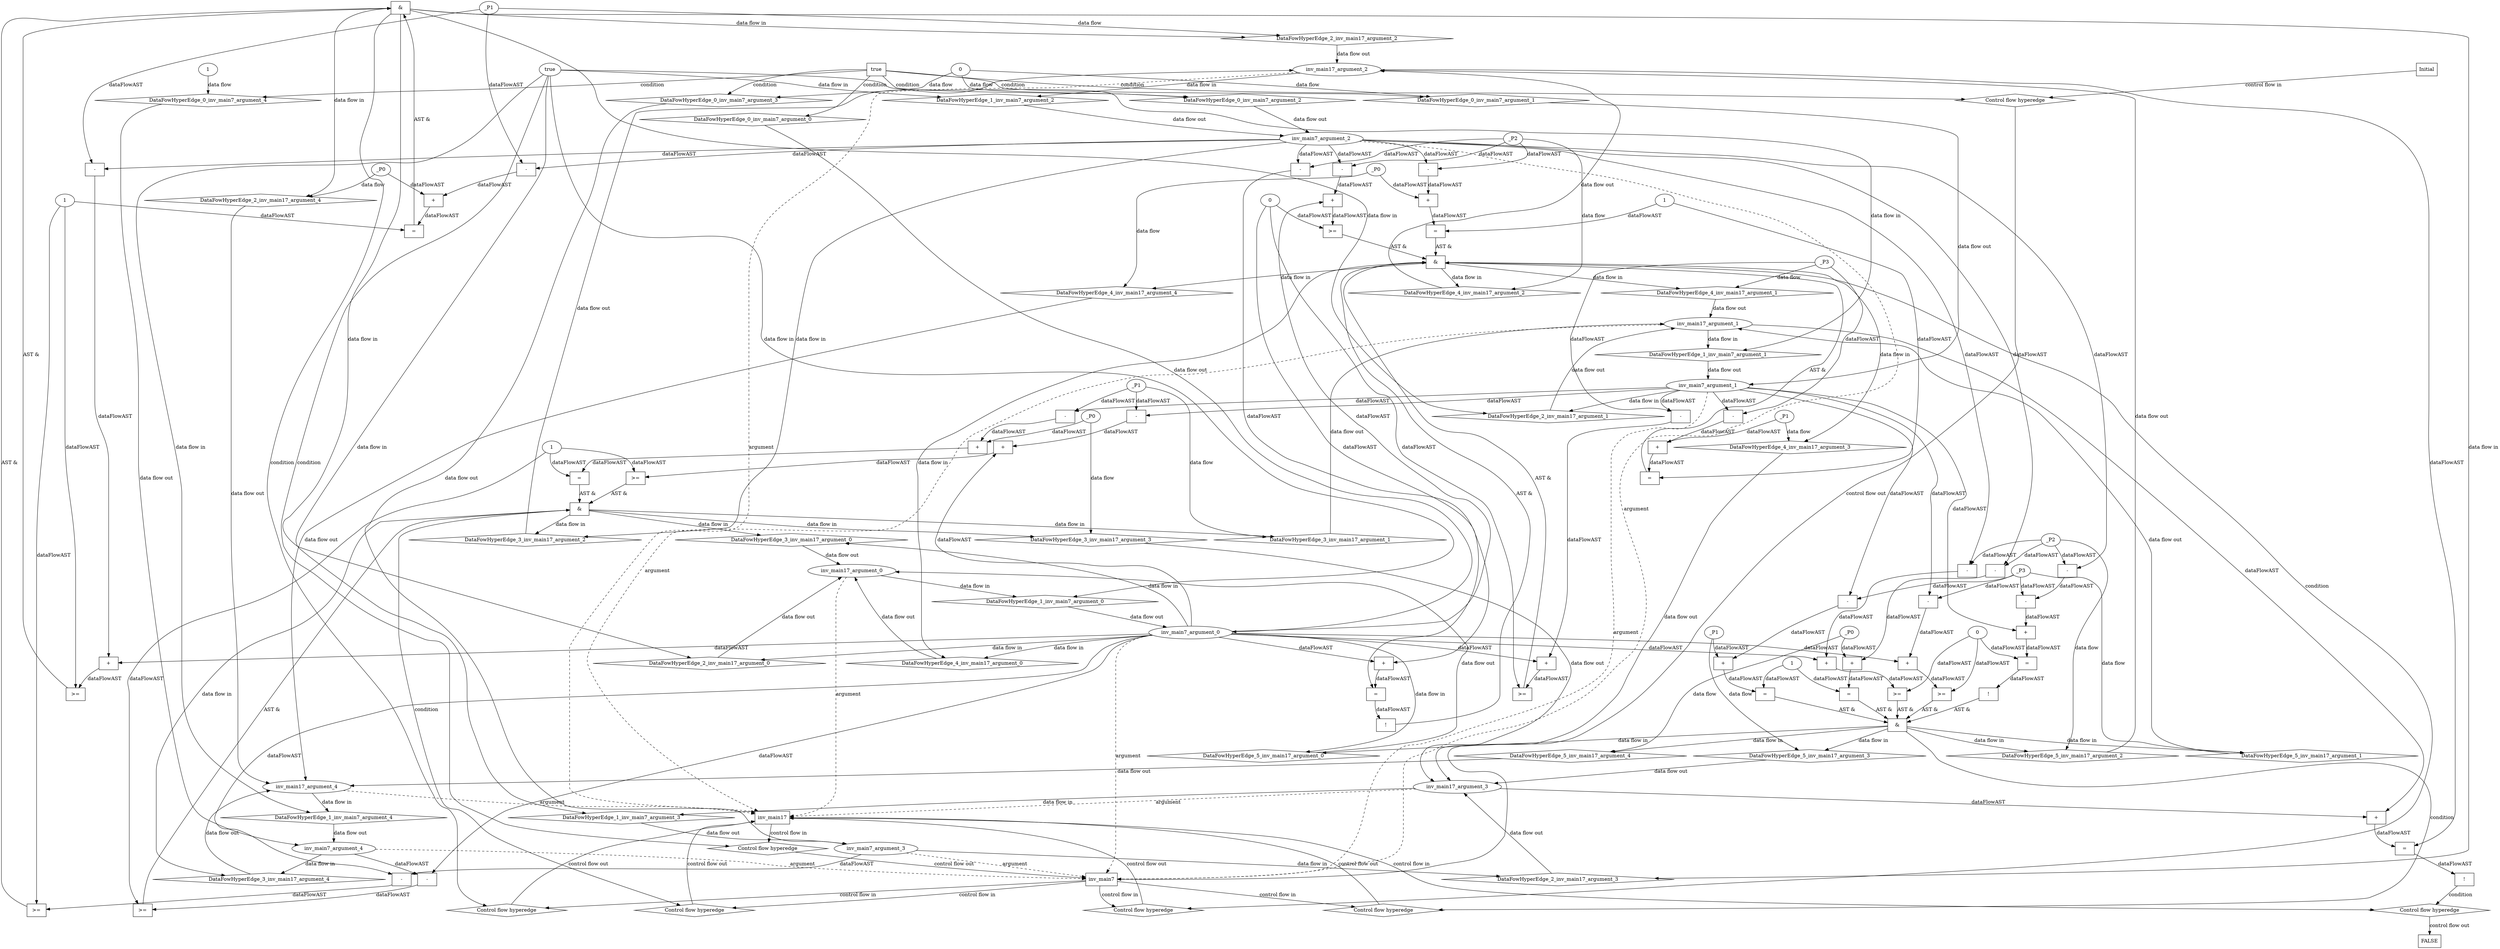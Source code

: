 digraph dag {
"inv_main17" [label="inv_main17" nodeName="inv_main17" class=cfn  shape="rect"];
"inv_main7" [label="inv_main7" nodeName="inv_main7" class=cfn  shape="rect"];
FALSE [label="FALSE" nodeName=FALSE class=cfn  shape="rect"];
Initial [label="Initial" nodeName=Initial class=cfn  shape="rect"];
ControlFowHyperEdge_0 [label="Control flow hyperedge" nodeName=ControlFowHyperEdge_0 class=controlFlowHyperEdge shape="diamond"];
"Initial" -> ControlFowHyperEdge_0 [label="control flow in"]
ControlFowHyperEdge_0 -> "inv_main7" [label="control flow out"]
ControlFowHyperEdge_1 [label="Control flow hyperedge" nodeName=ControlFowHyperEdge_1 class=controlFlowHyperEdge shape="diamond"];
"inv_main17" -> ControlFowHyperEdge_1 [label="control flow in"]
ControlFowHyperEdge_1 -> "inv_main7" [label="control flow out"]
ControlFowHyperEdge_2 [label="Control flow hyperedge" nodeName=ControlFowHyperEdge_2 class=controlFlowHyperEdge shape="diamond"];
"inv_main7" -> ControlFowHyperEdge_2 [label="control flow in"]
ControlFowHyperEdge_2 -> "inv_main17" [label="control flow out"]
ControlFowHyperEdge_3 [label="Control flow hyperedge" nodeName=ControlFowHyperEdge_3 class=controlFlowHyperEdge shape="diamond"];
"inv_main7" -> ControlFowHyperEdge_3 [label="control flow in"]
ControlFowHyperEdge_3 -> "inv_main17" [label="control flow out"]
ControlFowHyperEdge_4 [label="Control flow hyperedge" nodeName=ControlFowHyperEdge_4 class=controlFlowHyperEdge shape="diamond"];
"inv_main7" -> ControlFowHyperEdge_4 [label="control flow in"]
ControlFowHyperEdge_4 -> "inv_main17" [label="control flow out"]
ControlFowHyperEdge_5 [label="Control flow hyperedge" nodeName=ControlFowHyperEdge_5 class=controlFlowHyperEdge shape="diamond"];
"inv_main7" -> ControlFowHyperEdge_5 [label="control flow in"]
ControlFowHyperEdge_5 -> "inv_main17" [label="control flow out"]
ControlFowHyperEdge_6 [label="Control flow hyperedge" nodeName=ControlFowHyperEdge_6 class=controlFlowHyperEdge shape="diamond"];
"inv_main17" -> ControlFowHyperEdge_6 [label="control flow in"]
ControlFowHyperEdge_6 -> "FALSE" [label="control flow out"]
"inv_main7_argument_0" [label="inv_main7_argument_0" nodeName=argument0 class=argument  head="inv_main7" shape="oval"];
"inv_main7_argument_0" -> "inv_main7"[label="argument" style="dashed"]
"inv_main7_argument_1" [label="inv_main7_argument_1" nodeName=argument1 class=argument  head="inv_main7" shape="oval"];
"inv_main7_argument_1" -> "inv_main7"[label="argument" style="dashed"]
"inv_main7_argument_2" [label="inv_main7_argument_2" nodeName=argument2 class=argument  head="inv_main7" shape="oval"];
"inv_main7_argument_2" -> "inv_main7"[label="argument" style="dashed"]
"inv_main7_argument_3" [label="inv_main7_argument_3" nodeName=argument3 class=argument  head="inv_main7" shape="oval"];
"inv_main7_argument_3" -> "inv_main7"[label="argument" style="dashed"]
"inv_main7_argument_4" [label="inv_main7_argument_4" nodeName=argument4 class=argument  head="inv_main7" shape="oval"];
"inv_main7_argument_4" -> "inv_main7"[label="argument" style="dashed"]
"inv_main17_argument_0" [label="inv_main17_argument_0" nodeName=argument0 class=argument  head="inv_main17" shape="oval"];
"inv_main17_argument_0" -> "inv_main17"[label="argument" style="dashed"]
"inv_main17_argument_1" [label="inv_main17_argument_1" nodeName=argument1 class=argument  head="inv_main17" shape="oval"];
"inv_main17_argument_1" -> "inv_main17"[label="argument" style="dashed"]
"inv_main17_argument_2" [label="inv_main17_argument_2" nodeName=argument2 class=argument  head="inv_main17" shape="oval"];
"inv_main17_argument_2" -> "inv_main17"[label="argument" style="dashed"]
"inv_main17_argument_3" [label="inv_main17_argument_3" nodeName=argument3 class=argument  head="inv_main17" shape="oval"];
"inv_main17_argument_3" -> "inv_main17"[label="argument" style="dashed"]
"inv_main17_argument_4" [label="inv_main17_argument_4" nodeName=argument4 class=argument  head="inv_main17" shape="oval"];
"inv_main17_argument_4" -> "inv_main17"[label="argument" style="dashed"]

"true_0" [label="true" nodeName="true_0" class=true shape="rect"];
"true_0" -> "ControlFowHyperEdge_0" [label="condition"];
"xxxinv_main7___Initial_0xxxdataFlow_0_node_0" [label="0" nodeName="xxxinv_main7___Initial_0xxxdataFlow_0_node_0" class=Literal ];

"xxxinv_main7___Initial_0xxxdataFlow_0_node_0" -> "DataFowHyperEdge_0_inv_main7_argument_1" [label="data flow"];

"xxxinv_main7___Initial_0xxxdataFlow_0_node_0" -> "DataFowHyperEdge_0_inv_main7_argument_2" [label="data flow"];

"xxxinv_main7___Initial_0xxxdataFlow_0_node_0" -> "DataFowHyperEdge_0_inv_main7_argument_3" [label="data flow"];
"xxxinv_main7___Initial_0xxxdataFlow3_node_0" [label="1" nodeName="xxxinv_main7___Initial_0xxxdataFlow3_node_0" class=Literal ];

"xxxinv_main7___Initial_0xxxdataFlow3_node_0" -> "DataFowHyperEdge_0_inv_main7_argument_4" [label="data flow"];
"xxxinv_main7___inv_main17_1xxxguard_0_node_0" [label="true" nodeName="xxxinv_main7___inv_main17_1xxxguard_0_node_0" class=BoolValue ];

"xxxinv_main7___inv_main17_1xxxguard_0_node_0" -> "ControlFowHyperEdge_1" [label="condition"];
"xxxinv_main17___inv_main7_2xxx_and" [label="&" nodeName="xxxinv_main17___inv_main7_2xxx_and" class=Operator shape="rect"];
"xxxinv_main17___inv_main7_2xxxguard_0_node_0" [label=">=" nodeName="xxxinv_main17___inv_main7_2xxxguard_0_node_0" class=Operator  shape="rect"];
"xxxinv_main17___inv_main7_2xxxguard_0_node_1" [label="-" nodeName="xxxinv_main17___inv_main7_2xxxguard_0_node_1" class= Operator shape="rect"];
"xxxinv_main17___inv_main7_2xxxguard_0_node_4" [label="1" nodeName="xxxinv_main17___inv_main7_2xxxguard_0_node_4" class=Literal ];
"xxxinv_main17___inv_main7_2xxxguard_0_node_1" -> "xxxinv_main17___inv_main7_2xxxguard_0_node_0"[label="dataFlowAST"]
"xxxinv_main17___inv_main7_2xxxguard_0_node_4" -> "xxxinv_main17___inv_main7_2xxxguard_0_node_0"[label="dataFlowAST"]
"inv_main7_argument_3" -> "xxxinv_main17___inv_main7_2xxxguard_0_node_1"[label="dataFlowAST"]
"inv_main7_argument_0" -> "xxxinv_main17___inv_main7_2xxxguard_0_node_1"[label="dataFlowAST"]

"xxxinv_main17___inv_main7_2xxxguard_0_node_0" -> "xxxinv_main17___inv_main7_2xxx_and" [label="AST &"];
"xxxinv_main17___inv_main7_2xxxguard1_node_0" [label=">=" nodeName="xxxinv_main17___inv_main7_2xxxguard1_node_0" class=Operator  shape="rect"];
"xxxinv_main17___inv_main7_2xxxguard1_node_1" [label="+" nodeName="xxxinv_main17___inv_main7_2xxxguard1_node_1" class= Operator shape="rect"];
"xxxinv_main17___inv_main7_2xxxguard1_node_3" [label="-" nodeName="xxxinv_main17___inv_main7_2xxxguard1_node_3" class= Operator shape="rect"];
"xxxinv_main17___inv_main7_2xxxguard1_node_1" -> "xxxinv_main17___inv_main7_2xxxguard1_node_0"[label="dataFlowAST"]
"xxxinv_main17___inv_main7_2xxxguard_0_node_4" -> "xxxinv_main17___inv_main7_2xxxguard1_node_0"[label="dataFlowAST"]
"inv_main7_argument_0" -> "xxxinv_main17___inv_main7_2xxxguard1_node_1"[label="dataFlowAST"]
"xxxinv_main17___inv_main7_2xxxguard1_node_3" -> "xxxinv_main17___inv_main7_2xxxguard1_node_1"[label="dataFlowAST"]
"inv_main7_argument_2" -> "xxxinv_main17___inv_main7_2xxxguard1_node_3"[label="dataFlowAST"]
"xxxinv_main17___inv_main7_2xxxdataFlow_0_node_0" -> "xxxinv_main17___inv_main7_2xxxguard1_node_3"[label="dataFlowAST"]

"xxxinv_main17___inv_main7_2xxxguard1_node_0" -> "xxxinv_main17___inv_main7_2xxx_and" [label="AST &"];
"xxxinv_main17___inv_main7_2xxxguard2_node_0" [label="=" nodeName="xxxinv_main17___inv_main7_2xxxguard2_node_0" class=Operator  shape="rect"];
"xxxinv_main17___inv_main7_2xxxguard2_node_1" [label="+" nodeName="xxxinv_main17___inv_main7_2xxxguard2_node_1" class= Operator shape="rect"];
"xxxinv_main17___inv_main7_2xxxguard2_node_3" [label="-" nodeName="xxxinv_main17___inv_main7_2xxxguard2_node_3" class= Operator shape="rect"];
"xxxinv_main17___inv_main7_2xxxguard2_node_1" -> "xxxinv_main17___inv_main7_2xxxguard2_node_0"[label="dataFlowAST"]
"xxxinv_main17___inv_main7_2xxxguard_0_node_4" -> "xxxinv_main17___inv_main7_2xxxguard2_node_0"[label="dataFlowAST"]
"xxxinv_main17___inv_main7_2xxxdataFlow1_node_0" -> "xxxinv_main17___inv_main7_2xxxguard2_node_1"[label="dataFlowAST"]
"xxxinv_main17___inv_main7_2xxxguard2_node_3" -> "xxxinv_main17___inv_main7_2xxxguard2_node_1"[label="dataFlowAST"]
"inv_main7_argument_2" -> "xxxinv_main17___inv_main7_2xxxguard2_node_3"[label="dataFlowAST"]
"xxxinv_main17___inv_main7_2xxxdataFlow_0_node_0" -> "xxxinv_main17___inv_main7_2xxxguard2_node_3"[label="dataFlowAST"]

"xxxinv_main17___inv_main7_2xxxguard2_node_0" -> "xxxinv_main17___inv_main7_2xxx_and" [label="AST &"];
"xxxinv_main17___inv_main7_2xxx_and" -> "ControlFowHyperEdge_2" [label="condition"];
"xxxinv_main17___inv_main7_2xxxdataFlow_0_node_0" [label="_P1" nodeName="xxxinv_main17___inv_main7_2xxxdataFlow_0_node_0" class=Constant ];

"xxxinv_main17___inv_main7_2xxxdataFlow_0_node_0" -> "DataFowHyperEdge_2_inv_main17_argument_2" [label="data flow"];
"xxxinv_main17___inv_main7_2xxxdataFlow1_node_0" [label="_P0" nodeName="xxxinv_main17___inv_main7_2xxxdataFlow1_node_0" class=Constant ];

"xxxinv_main17___inv_main7_2xxxdataFlow1_node_0" -> "DataFowHyperEdge_2_inv_main17_argument_4" [label="data flow"];
"xxxinv_main17___inv_main7_3xxx_and" [label="&" nodeName="xxxinv_main17___inv_main7_3xxx_and" class=Operator shape="rect"];
"xxxinv_main17___inv_main7_3xxxguard_0_node_0" [label=">=" nodeName="xxxinv_main17___inv_main7_3xxxguard_0_node_0" class=Operator  shape="rect"];
"xxxinv_main17___inv_main7_3xxxguard_0_node_1" [label="-" nodeName="xxxinv_main17___inv_main7_3xxxguard_0_node_1" class= Operator shape="rect"];
"xxxinv_main17___inv_main7_3xxxguard_0_node_4" [label="1" nodeName="xxxinv_main17___inv_main7_3xxxguard_0_node_4" class=Literal ];
"xxxinv_main17___inv_main7_3xxxguard_0_node_1" -> "xxxinv_main17___inv_main7_3xxxguard_0_node_0"[label="dataFlowAST"]
"xxxinv_main17___inv_main7_3xxxguard_0_node_4" -> "xxxinv_main17___inv_main7_3xxxguard_0_node_0"[label="dataFlowAST"]
"inv_main7_argument_4" -> "xxxinv_main17___inv_main7_3xxxguard_0_node_1"[label="dataFlowAST"]
"inv_main7_argument_0" -> "xxxinv_main17___inv_main7_3xxxguard_0_node_1"[label="dataFlowAST"]

"xxxinv_main17___inv_main7_3xxxguard_0_node_0" -> "xxxinv_main17___inv_main7_3xxx_and" [label="AST &"];
"xxxinv_main17___inv_main7_3xxxguard1_node_0" [label=">=" nodeName="xxxinv_main17___inv_main7_3xxxguard1_node_0" class=Operator  shape="rect"];
"xxxinv_main17___inv_main7_3xxxguard1_node_1" [label="+" nodeName="xxxinv_main17___inv_main7_3xxxguard1_node_1" class= Operator shape="rect"];
"xxxinv_main17___inv_main7_3xxxguard1_node_3" [label="-" nodeName="xxxinv_main17___inv_main7_3xxxguard1_node_3" class= Operator shape="rect"];
"xxxinv_main17___inv_main7_3xxxguard1_node_1" -> "xxxinv_main17___inv_main7_3xxxguard1_node_0"[label="dataFlowAST"]
"xxxinv_main17___inv_main7_3xxxguard_0_node_4" -> "xxxinv_main17___inv_main7_3xxxguard1_node_0"[label="dataFlowAST"]
"inv_main7_argument_0" -> "xxxinv_main17___inv_main7_3xxxguard1_node_1"[label="dataFlowAST"]
"xxxinv_main17___inv_main7_3xxxguard1_node_3" -> "xxxinv_main17___inv_main7_3xxxguard1_node_1"[label="dataFlowAST"]
"inv_main7_argument_1" -> "xxxinv_main17___inv_main7_3xxxguard1_node_3"[label="dataFlowAST"]
"xxxinv_main17___inv_main7_3xxxdataFlow_0_node_0" -> "xxxinv_main17___inv_main7_3xxxguard1_node_3"[label="dataFlowAST"]

"xxxinv_main17___inv_main7_3xxxguard1_node_0" -> "xxxinv_main17___inv_main7_3xxx_and" [label="AST &"];
"xxxinv_main17___inv_main7_3xxxguard2_node_0" [label="=" nodeName="xxxinv_main17___inv_main7_3xxxguard2_node_0" class=Operator  shape="rect"];
"xxxinv_main17___inv_main7_3xxxguard2_node_1" [label="+" nodeName="xxxinv_main17___inv_main7_3xxxguard2_node_1" class= Operator shape="rect"];
"xxxinv_main17___inv_main7_3xxxguard2_node_3" [label="-" nodeName="xxxinv_main17___inv_main7_3xxxguard2_node_3" class= Operator shape="rect"];
"xxxinv_main17___inv_main7_3xxxguard2_node_1" -> "xxxinv_main17___inv_main7_3xxxguard2_node_0"[label="dataFlowAST"]
"xxxinv_main17___inv_main7_3xxxguard_0_node_4" -> "xxxinv_main17___inv_main7_3xxxguard2_node_0"[label="dataFlowAST"]
"xxxinv_main17___inv_main7_3xxxdataFlow1_node_0" -> "xxxinv_main17___inv_main7_3xxxguard2_node_1"[label="dataFlowAST"]
"xxxinv_main17___inv_main7_3xxxguard2_node_3" -> "xxxinv_main17___inv_main7_3xxxguard2_node_1"[label="dataFlowAST"]
"inv_main7_argument_1" -> "xxxinv_main17___inv_main7_3xxxguard2_node_3"[label="dataFlowAST"]
"xxxinv_main17___inv_main7_3xxxdataFlow_0_node_0" -> "xxxinv_main17___inv_main7_3xxxguard2_node_3"[label="dataFlowAST"]

"xxxinv_main17___inv_main7_3xxxguard2_node_0" -> "xxxinv_main17___inv_main7_3xxx_and" [label="AST &"];
"xxxinv_main17___inv_main7_3xxx_and" -> "ControlFowHyperEdge_3" [label="condition"];
"xxxinv_main17___inv_main7_3xxxdataFlow_0_node_0" [label="_P1" nodeName="xxxinv_main17___inv_main7_3xxxdataFlow_0_node_0" class=Constant ];

"xxxinv_main17___inv_main7_3xxxdataFlow_0_node_0" -> "DataFowHyperEdge_3_inv_main17_argument_1" [label="data flow"];
"xxxinv_main17___inv_main7_3xxxdataFlow1_node_0" [label="_P0" nodeName="xxxinv_main17___inv_main7_3xxxdataFlow1_node_0" class=Constant ];

"xxxinv_main17___inv_main7_3xxxdataFlow1_node_0" -> "DataFowHyperEdge_3_inv_main17_argument_3" [label="data flow"];
"xxxinv_main17___inv_main7_4xxx_and" [label="&" nodeName="xxxinv_main17___inv_main7_4xxx_and" class=Operator shape="rect"];
"xxxinv_main17___inv_main7_4xxxguard1_node_0" [label="=" nodeName="xxxinv_main17___inv_main7_4xxxguard1_node_0" class=Operator  shape="rect"];
"xxxinv_main17___inv_main7_4xxxguard1_node_1" [label="+" nodeName="xxxinv_main17___inv_main7_4xxxguard1_node_1" class= Operator shape="rect"];
"xxxinv_main17___inv_main7_4xxxguard1_node_3" [label="-" nodeName="xxxinv_main17___inv_main7_4xxxguard1_node_3" class= Operator shape="rect"];
"xxxinv_main17___inv_main7_4xxxguard1_node_1" -> "xxxinv_main17___inv_main7_4xxxguard1_node_0"[label="dataFlowAST"]
"xxxinv_main17___inv_main7_4xxxguard_0_node_6" -> "xxxinv_main17___inv_main7_4xxxguard1_node_0"[label="dataFlowAST"]
"xxxinv_main17___inv_main7_4xxxdataFlow2_node_0" -> "xxxinv_main17___inv_main7_4xxxguard1_node_1"[label="dataFlowAST"]
"xxxinv_main17___inv_main7_4xxxguard1_node_3" -> "xxxinv_main17___inv_main7_4xxxguard1_node_1"[label="dataFlowAST"]
"inv_main7_argument_1" -> "xxxinv_main17___inv_main7_4xxxguard1_node_3"[label="dataFlowAST"]
"xxxinv_main17___inv_main7_4xxxdataFlow_0_node_0" -> "xxxinv_main17___inv_main7_4xxxguard1_node_3"[label="dataFlowAST"]

"xxxinv_main17___inv_main7_4xxxguard1_node_0" -> "xxxinv_main17___inv_main7_4xxx_and" [label="AST &"];
"xxxinv_main17___inv_main7_4xxxguard3_node_0" [label=">=" nodeName="xxxinv_main17___inv_main7_4xxxguard3_node_0" class=Operator  shape="rect"];
"xxxinv_main17___inv_main7_4xxxguard3_node_1" [label="+" nodeName="xxxinv_main17___inv_main7_4xxxguard3_node_1" class= Operator shape="rect"];
"xxxinv_main17___inv_main7_4xxxguard3_node_3" [label="-" nodeName="xxxinv_main17___inv_main7_4xxxguard3_node_3" class= Operator shape="rect"];
"xxxinv_main17___inv_main7_4xxxguard3_node_1" -> "xxxinv_main17___inv_main7_4xxxguard3_node_0"[label="dataFlowAST"]
"xxxinv_main17___inv_main7_4xxxguard2_node_7" -> "xxxinv_main17___inv_main7_4xxxguard3_node_0"[label="dataFlowAST"]
"inv_main7_argument_0" -> "xxxinv_main17___inv_main7_4xxxguard3_node_1"[label="dataFlowAST"]
"xxxinv_main17___inv_main7_4xxxguard3_node_3" -> "xxxinv_main17___inv_main7_4xxxguard3_node_1"[label="dataFlowAST"]
"inv_main7_argument_1" -> "xxxinv_main17___inv_main7_4xxxguard3_node_3"[label="dataFlowAST"]
"xxxinv_main17___inv_main7_4xxxdataFlow_0_node_0" -> "xxxinv_main17___inv_main7_4xxxguard3_node_3"[label="dataFlowAST"]

"xxxinv_main17___inv_main7_4xxxguard3_node_0" -> "xxxinv_main17___inv_main7_4xxx_and" [label="AST &"];
"xxxinv_main17___inv_main7_4xxxguard4_node_0" [label=">=" nodeName="xxxinv_main17___inv_main7_4xxxguard4_node_0" class=Operator  shape="rect"];
"xxxinv_main17___inv_main7_4xxxguard4_node_1" [label="+" nodeName="xxxinv_main17___inv_main7_4xxxguard4_node_1" class= Operator shape="rect"];
"xxxinv_main17___inv_main7_4xxxguard4_node_3" [label="-" nodeName="xxxinv_main17___inv_main7_4xxxguard4_node_3" class= Operator shape="rect"];
"xxxinv_main17___inv_main7_4xxxguard4_node_1" -> "xxxinv_main17___inv_main7_4xxxguard4_node_0"[label="dataFlowAST"]
"xxxinv_main17___inv_main7_4xxxguard2_node_7" -> "xxxinv_main17___inv_main7_4xxxguard4_node_0"[label="dataFlowAST"]
"inv_main7_argument_0" -> "xxxinv_main17___inv_main7_4xxxguard4_node_1"[label="dataFlowAST"]
"xxxinv_main17___inv_main7_4xxxguard4_node_3" -> "xxxinv_main17___inv_main7_4xxxguard4_node_1"[label="dataFlowAST"]
"inv_main7_argument_2" -> "xxxinv_main17___inv_main7_4xxxguard4_node_3"[label="dataFlowAST"]
"xxxinv_main17___inv_main7_4xxxdataFlow1_node_0" -> "xxxinv_main17___inv_main7_4xxxguard4_node_3"[label="dataFlowAST"]

"xxxinv_main17___inv_main7_4xxxguard4_node_0" -> "xxxinv_main17___inv_main7_4xxx_and" [label="AST &"];
"xxxinv_main17___inv_main7_4xxxguard_0_node_0" [label="=" nodeName="xxxinv_main17___inv_main7_4xxxguard_0_node_0" class=Operator  shape="rect"];
"xxxinv_main17___inv_main7_4xxxguard_0_node_1" [label="+" nodeName="xxxinv_main17___inv_main7_4xxxguard_0_node_1" class= Operator shape="rect"];
"xxxinv_main17___inv_main7_4xxxguard_0_node_3" [label="-" nodeName="xxxinv_main17___inv_main7_4xxxguard_0_node_3" class= Operator shape="rect"];
"xxxinv_main17___inv_main7_4xxxguard_0_node_6" [label="1" nodeName="xxxinv_main17___inv_main7_4xxxguard_0_node_6" class=Literal ];
"xxxinv_main17___inv_main7_4xxxguard_0_node_1" -> "xxxinv_main17___inv_main7_4xxxguard_0_node_0"[label="dataFlowAST"]
"xxxinv_main17___inv_main7_4xxxguard_0_node_6" -> "xxxinv_main17___inv_main7_4xxxguard_0_node_0"[label="dataFlowAST"]
"xxxinv_main17___inv_main7_4xxxdataFlow3_node_0" -> "xxxinv_main17___inv_main7_4xxxguard_0_node_1"[label="dataFlowAST"]
"xxxinv_main17___inv_main7_4xxxguard_0_node_3" -> "xxxinv_main17___inv_main7_4xxxguard_0_node_1"[label="dataFlowAST"]
"inv_main7_argument_2" -> "xxxinv_main17___inv_main7_4xxxguard_0_node_3"[label="dataFlowAST"]
"xxxinv_main17___inv_main7_4xxxdataFlow1_node_0" -> "xxxinv_main17___inv_main7_4xxxguard_0_node_3"[label="dataFlowAST"]

"xxxinv_main17___inv_main7_4xxxguard_0_node_0" -> "xxxinv_main17___inv_main7_4xxx_and" [label="AST &"];
"xxxinv_main17___inv_main7_4xxxguard2_node_0" [label="!" nodeName="xxxinv_main17___inv_main7_4xxxguard2_node_0" class=Operator shape="rect"];
"xxxinv_main17___inv_main7_4xxxguard2_node_1" [label="=" nodeName="xxxinv_main17___inv_main7_4xxxguard2_node_1" class=Operator  shape="rect"];
"xxxinv_main17___inv_main7_4xxxguard2_node_2" [label="+" nodeName="xxxinv_main17___inv_main7_4xxxguard2_node_2" class= Operator shape="rect"];
"xxxinv_main17___inv_main7_4xxxguard2_node_4" [label="-" nodeName="xxxinv_main17___inv_main7_4xxxguard2_node_4" class= Operator shape="rect"];
"xxxinv_main17___inv_main7_4xxxguard2_node_7" [label="0" nodeName="xxxinv_main17___inv_main7_4xxxguard2_node_7" class=Literal ];
"xxxinv_main17___inv_main7_4xxxguard2_node_1" -> "xxxinv_main17___inv_main7_4xxxguard2_node_0"[label="dataFlowAST"]
"xxxinv_main17___inv_main7_4xxxguard2_node_2" -> "xxxinv_main17___inv_main7_4xxxguard2_node_1"[label="dataFlowAST"]
"xxxinv_main17___inv_main7_4xxxguard2_node_7" -> "xxxinv_main17___inv_main7_4xxxguard2_node_1"[label="dataFlowAST"]
"inv_main7_argument_0" -> "xxxinv_main17___inv_main7_4xxxguard2_node_2"[label="dataFlowAST"]
"xxxinv_main17___inv_main7_4xxxguard2_node_4" -> "xxxinv_main17___inv_main7_4xxxguard2_node_2"[label="dataFlowAST"]
"inv_main7_argument_2" -> "xxxinv_main17___inv_main7_4xxxguard2_node_4"[label="dataFlowAST"]
"xxxinv_main17___inv_main7_4xxxdataFlow1_node_0" -> "xxxinv_main17___inv_main7_4xxxguard2_node_4"[label="dataFlowAST"]

"xxxinv_main17___inv_main7_4xxxguard2_node_0" -> "xxxinv_main17___inv_main7_4xxx_and" [label="AST &"];
"xxxinv_main17___inv_main7_4xxx_and" -> "ControlFowHyperEdge_4" [label="condition"];
"xxxinv_main17___inv_main7_4xxxdataFlow_0_node_0" [label="_P3" nodeName="xxxinv_main17___inv_main7_4xxxdataFlow_0_node_0" class=Constant ];

"xxxinv_main17___inv_main7_4xxxdataFlow_0_node_0" -> "DataFowHyperEdge_4_inv_main17_argument_1" [label="data flow"];
"xxxinv_main17___inv_main7_4xxxdataFlow1_node_0" [label="_P2" nodeName="xxxinv_main17___inv_main7_4xxxdataFlow1_node_0" class=Constant ];

"xxxinv_main17___inv_main7_4xxxdataFlow1_node_0" -> "DataFowHyperEdge_4_inv_main17_argument_2" [label="data flow"];
"xxxinv_main17___inv_main7_4xxxdataFlow2_node_0" [label="_P1" nodeName="xxxinv_main17___inv_main7_4xxxdataFlow2_node_0" class=Constant ];

"xxxinv_main17___inv_main7_4xxxdataFlow2_node_0" -> "DataFowHyperEdge_4_inv_main17_argument_3" [label="data flow"];
"xxxinv_main17___inv_main7_4xxxdataFlow3_node_0" [label="_P0" nodeName="xxxinv_main17___inv_main7_4xxxdataFlow3_node_0" class=Constant ];

"xxxinv_main17___inv_main7_4xxxdataFlow3_node_0" -> "DataFowHyperEdge_4_inv_main17_argument_4" [label="data flow"];
"xxxinv_main17___inv_main7_5xxx_and" [label="&" nodeName="xxxinv_main17___inv_main7_5xxx_and" class=Operator shape="rect"];
"xxxinv_main17___inv_main7_5xxxguard1_node_0" [label="=" nodeName="xxxinv_main17___inv_main7_5xxxguard1_node_0" class=Operator  shape="rect"];
"xxxinv_main17___inv_main7_5xxxguard1_node_1" [label="+" nodeName="xxxinv_main17___inv_main7_5xxxguard1_node_1" class= Operator shape="rect"];
"xxxinv_main17___inv_main7_5xxxguard1_node_3" [label="-" nodeName="xxxinv_main17___inv_main7_5xxxguard1_node_3" class= Operator shape="rect"];
"xxxinv_main17___inv_main7_5xxxguard1_node_1" -> "xxxinv_main17___inv_main7_5xxxguard1_node_0"[label="dataFlowAST"]
"xxxinv_main17___inv_main7_5xxxguard_0_node_6" -> "xxxinv_main17___inv_main7_5xxxguard1_node_0"[label="dataFlowAST"]
"xxxinv_main17___inv_main7_5xxxdataFlow2_node_0" -> "xxxinv_main17___inv_main7_5xxxguard1_node_1"[label="dataFlowAST"]
"xxxinv_main17___inv_main7_5xxxguard1_node_3" -> "xxxinv_main17___inv_main7_5xxxguard1_node_1"[label="dataFlowAST"]
"inv_main7_argument_1" -> "xxxinv_main17___inv_main7_5xxxguard1_node_3"[label="dataFlowAST"]
"xxxinv_main17___inv_main7_5xxxdataFlow_0_node_0" -> "xxxinv_main17___inv_main7_5xxxguard1_node_3"[label="dataFlowAST"]

"xxxinv_main17___inv_main7_5xxxguard1_node_0" -> "xxxinv_main17___inv_main7_5xxx_and" [label="AST &"];
"xxxinv_main17___inv_main7_5xxxguard2_node_0" [label="!" nodeName="xxxinv_main17___inv_main7_5xxxguard2_node_0" class=Operator shape="rect"];
"xxxinv_main17___inv_main7_5xxxguard2_node_1" [label="=" nodeName="xxxinv_main17___inv_main7_5xxxguard2_node_1" class=Operator  shape="rect"];
"xxxinv_main17___inv_main7_5xxxguard2_node_2" [label="+" nodeName="xxxinv_main17___inv_main7_5xxxguard2_node_2" class= Operator shape="rect"];
"xxxinv_main17___inv_main7_5xxxguard2_node_4" [label="-" nodeName="xxxinv_main17___inv_main7_5xxxguard2_node_4" class= Operator shape="rect"];
"xxxinv_main17___inv_main7_5xxxguard2_node_5" [label="-" nodeName="xxxinv_main17___inv_main7_5xxxguard2_node_5" class= Operator shape="rect"];
"xxxinv_main17___inv_main7_5xxxguard2_node_9" [label="0" nodeName="xxxinv_main17___inv_main7_5xxxguard2_node_9" class=Literal ];
"xxxinv_main17___inv_main7_5xxxguard2_node_1" -> "xxxinv_main17___inv_main7_5xxxguard2_node_0"[label="dataFlowAST"]
"xxxinv_main17___inv_main7_5xxxguard2_node_2" -> "xxxinv_main17___inv_main7_5xxxguard2_node_1"[label="dataFlowAST"]
"xxxinv_main17___inv_main7_5xxxguard2_node_9" -> "xxxinv_main17___inv_main7_5xxxguard2_node_1"[label="dataFlowAST"]
"inv_main7_argument_1" -> "xxxinv_main17___inv_main7_5xxxguard2_node_2"[label="dataFlowAST"]
"xxxinv_main17___inv_main7_5xxxguard2_node_4" -> "xxxinv_main17___inv_main7_5xxxguard2_node_2"[label="dataFlowAST"]
"xxxinv_main17___inv_main7_5xxxguard2_node_5" -> "xxxinv_main17___inv_main7_5xxxguard2_node_4"[label="dataFlowAST"]
"xxxinv_main17___inv_main7_5xxxdataFlow_0_node_0" -> "xxxinv_main17___inv_main7_5xxxguard2_node_4"[label="dataFlowAST"]
"xxxinv_main17___inv_main7_5xxxdataFlow1_node_0" -> "xxxinv_main17___inv_main7_5xxxguard2_node_5"[label="dataFlowAST"]
"inv_main7_argument_2" -> "xxxinv_main17___inv_main7_5xxxguard2_node_5"[label="dataFlowAST"]

"xxxinv_main17___inv_main7_5xxxguard2_node_0" -> "xxxinv_main17___inv_main7_5xxx_and" [label="AST &"];
"xxxinv_main17___inv_main7_5xxxguard_0_node_0" [label="=" nodeName="xxxinv_main17___inv_main7_5xxxguard_0_node_0" class=Operator  shape="rect"];
"xxxinv_main17___inv_main7_5xxxguard_0_node_1" [label="+" nodeName="xxxinv_main17___inv_main7_5xxxguard_0_node_1" class= Operator shape="rect"];
"xxxinv_main17___inv_main7_5xxxguard_0_node_3" [label="-" nodeName="xxxinv_main17___inv_main7_5xxxguard_0_node_3" class= Operator shape="rect"];
"xxxinv_main17___inv_main7_5xxxguard_0_node_6" [label="1" nodeName="xxxinv_main17___inv_main7_5xxxguard_0_node_6" class=Literal ];
"xxxinv_main17___inv_main7_5xxxguard_0_node_1" -> "xxxinv_main17___inv_main7_5xxxguard_0_node_0"[label="dataFlowAST"]
"xxxinv_main17___inv_main7_5xxxguard_0_node_6" -> "xxxinv_main17___inv_main7_5xxxguard_0_node_0"[label="dataFlowAST"]
"xxxinv_main17___inv_main7_5xxxdataFlow3_node_0" -> "xxxinv_main17___inv_main7_5xxxguard_0_node_1"[label="dataFlowAST"]
"xxxinv_main17___inv_main7_5xxxguard_0_node_3" -> "xxxinv_main17___inv_main7_5xxxguard_0_node_1"[label="dataFlowAST"]
"inv_main7_argument_2" -> "xxxinv_main17___inv_main7_5xxxguard_0_node_3"[label="dataFlowAST"]
"xxxinv_main17___inv_main7_5xxxdataFlow1_node_0" -> "xxxinv_main17___inv_main7_5xxxguard_0_node_3"[label="dataFlowAST"]

"xxxinv_main17___inv_main7_5xxxguard_0_node_0" -> "xxxinv_main17___inv_main7_5xxx_and" [label="AST &"];
"xxxinv_main17___inv_main7_5xxxguard4_node_0" [label=">=" nodeName="xxxinv_main17___inv_main7_5xxxguard4_node_0" class=Operator  shape="rect"];
"xxxinv_main17___inv_main7_5xxxguard4_node_1" [label="+" nodeName="xxxinv_main17___inv_main7_5xxxguard4_node_1" class= Operator shape="rect"];
"xxxinv_main17___inv_main7_5xxxguard4_node_3" [label="-" nodeName="xxxinv_main17___inv_main7_5xxxguard4_node_3" class= Operator shape="rect"];
"xxxinv_main17___inv_main7_5xxxguard4_node_1" -> "xxxinv_main17___inv_main7_5xxxguard4_node_0"[label="dataFlowAST"]
"xxxinv_main17___inv_main7_5xxxguard2_node_9" -> "xxxinv_main17___inv_main7_5xxxguard4_node_0"[label="dataFlowAST"]
"inv_main7_argument_0" -> "xxxinv_main17___inv_main7_5xxxguard4_node_1"[label="dataFlowAST"]
"xxxinv_main17___inv_main7_5xxxguard4_node_3" -> "xxxinv_main17___inv_main7_5xxxguard4_node_1"[label="dataFlowAST"]
"inv_main7_argument_2" -> "xxxinv_main17___inv_main7_5xxxguard4_node_3"[label="dataFlowAST"]
"xxxinv_main17___inv_main7_5xxxdataFlow1_node_0" -> "xxxinv_main17___inv_main7_5xxxguard4_node_3"[label="dataFlowAST"]

"xxxinv_main17___inv_main7_5xxxguard4_node_0" -> "xxxinv_main17___inv_main7_5xxx_and" [label="AST &"];
"xxxinv_main17___inv_main7_5xxxguard3_node_0" [label=">=" nodeName="xxxinv_main17___inv_main7_5xxxguard3_node_0" class=Operator  shape="rect"];
"xxxinv_main17___inv_main7_5xxxguard3_node_1" [label="+" nodeName="xxxinv_main17___inv_main7_5xxxguard3_node_1" class= Operator shape="rect"];
"xxxinv_main17___inv_main7_5xxxguard3_node_3" [label="-" nodeName="xxxinv_main17___inv_main7_5xxxguard3_node_3" class= Operator shape="rect"];
"xxxinv_main17___inv_main7_5xxxguard3_node_1" -> "xxxinv_main17___inv_main7_5xxxguard3_node_0"[label="dataFlowAST"]
"xxxinv_main17___inv_main7_5xxxguard2_node_9" -> "xxxinv_main17___inv_main7_5xxxguard3_node_0"[label="dataFlowAST"]
"inv_main7_argument_0" -> "xxxinv_main17___inv_main7_5xxxguard3_node_1"[label="dataFlowAST"]
"xxxinv_main17___inv_main7_5xxxguard3_node_3" -> "xxxinv_main17___inv_main7_5xxxguard3_node_1"[label="dataFlowAST"]
"inv_main7_argument_1" -> "xxxinv_main17___inv_main7_5xxxguard3_node_3"[label="dataFlowAST"]
"xxxinv_main17___inv_main7_5xxxdataFlow_0_node_0" -> "xxxinv_main17___inv_main7_5xxxguard3_node_3"[label="dataFlowAST"]

"xxxinv_main17___inv_main7_5xxxguard3_node_0" -> "xxxinv_main17___inv_main7_5xxx_and" [label="AST &"];
"xxxinv_main17___inv_main7_5xxx_and" -> "ControlFowHyperEdge_5" [label="condition"];
"xxxinv_main17___inv_main7_5xxxdataFlow_0_node_0" [label="_P3" nodeName="xxxinv_main17___inv_main7_5xxxdataFlow_0_node_0" class=Constant ];

"xxxinv_main17___inv_main7_5xxxdataFlow_0_node_0" -> "DataFowHyperEdge_5_inv_main17_argument_1" [label="data flow"];
"xxxinv_main17___inv_main7_5xxxdataFlow1_node_0" [label="_P2" nodeName="xxxinv_main17___inv_main7_5xxxdataFlow1_node_0" class=Constant ];

"xxxinv_main17___inv_main7_5xxxdataFlow1_node_0" -> "DataFowHyperEdge_5_inv_main17_argument_2" [label="data flow"];
"xxxinv_main17___inv_main7_5xxxdataFlow2_node_0" [label="_P1" nodeName="xxxinv_main17___inv_main7_5xxxdataFlow2_node_0" class=Constant ];

"xxxinv_main17___inv_main7_5xxxdataFlow2_node_0" -> "DataFowHyperEdge_5_inv_main17_argument_3" [label="data flow"];
"xxxinv_main17___inv_main7_5xxxdataFlow3_node_0" [label="_P0" nodeName="xxxinv_main17___inv_main7_5xxxdataFlow3_node_0" class=Constant ];

"xxxinv_main17___inv_main7_5xxxdataFlow3_node_0" -> "DataFowHyperEdge_5_inv_main17_argument_4" [label="data flow"];
"xxxFALSE___inv_main17_6xxxguard_0_node_0" [label="!" nodeName="xxxFALSE___inv_main17_6xxxguard_0_node_0" class=Operator shape="rect"];
"xxxFALSE___inv_main17_6xxxguard_0_node_1" [label="=" nodeName="xxxFALSE___inv_main17_6xxxguard_0_node_1" class=Operator  shape="rect"];
"xxxFALSE___inv_main17_6xxxguard_0_node_3" [label="+" nodeName="xxxFALSE___inv_main17_6xxxguard_0_node_3" class= Operator shape="rect"];
"xxxFALSE___inv_main17_6xxxguard_0_node_1" -> "xxxFALSE___inv_main17_6xxxguard_0_node_0"[label="dataFlowAST"]
"inv_main17_argument_2" -> "xxxFALSE___inv_main17_6xxxguard_0_node_1"[label="dataFlowAST"]
"xxxFALSE___inv_main17_6xxxguard_0_node_3" -> "xxxFALSE___inv_main17_6xxxguard_0_node_1"[label="dataFlowAST"]
"inv_main17_argument_1" -> "xxxFALSE___inv_main17_6xxxguard_0_node_3"[label="dataFlowAST"]
"inv_main17_argument_3" -> "xxxFALSE___inv_main17_6xxxguard_0_node_3"[label="dataFlowAST"]

"xxxFALSE___inv_main17_6xxxguard_0_node_0" -> "ControlFowHyperEdge_6" [label="condition"];
"DataFowHyperEdge_0_inv_main7_argument_0" [label="DataFowHyperEdge_0_inv_main7_argument_0" nodeName="DataFowHyperEdge_0_inv_main7_argument_0" class=DataFlowHyperedge shape="diamond"];
"DataFowHyperEdge_0_inv_main7_argument_0" -> "inv_main7_argument_0"[label="data flow out"]
"true_0" -> "DataFowHyperEdge_0_inv_main7_argument_0" [label="condition"];
"DataFowHyperEdge_0_inv_main7_argument_1" [label="DataFowHyperEdge_0_inv_main7_argument_1" nodeName="DataFowHyperEdge_0_inv_main7_argument_1" class=DataFlowHyperedge shape="diamond"];
"DataFowHyperEdge_0_inv_main7_argument_1" -> "inv_main7_argument_1"[label="data flow out"]
"true_0" -> "DataFowHyperEdge_0_inv_main7_argument_1" [label="condition"];
"DataFowHyperEdge_0_inv_main7_argument_2" [label="DataFowHyperEdge_0_inv_main7_argument_2" nodeName="DataFowHyperEdge_0_inv_main7_argument_2" class=DataFlowHyperedge shape="diamond"];
"DataFowHyperEdge_0_inv_main7_argument_2" -> "inv_main7_argument_2"[label="data flow out"]
"true_0" -> "DataFowHyperEdge_0_inv_main7_argument_2" [label="condition"];
"DataFowHyperEdge_0_inv_main7_argument_3" [label="DataFowHyperEdge_0_inv_main7_argument_3" nodeName="DataFowHyperEdge_0_inv_main7_argument_3" class=DataFlowHyperedge shape="diamond"];
"DataFowHyperEdge_0_inv_main7_argument_3" -> "inv_main7_argument_3"[label="data flow out"]
"true_0" -> "DataFowHyperEdge_0_inv_main7_argument_3" [label="condition"];
"DataFowHyperEdge_0_inv_main7_argument_4" [label="DataFowHyperEdge_0_inv_main7_argument_4" nodeName="DataFowHyperEdge_0_inv_main7_argument_4" class=DataFlowHyperedge shape="diamond"];
"DataFowHyperEdge_0_inv_main7_argument_4" -> "inv_main7_argument_4"[label="data flow out"]
"true_0" -> "DataFowHyperEdge_0_inv_main7_argument_4" [label="condition"];
"DataFowHyperEdge_1_inv_main7_argument_0" [label="DataFowHyperEdge_1_inv_main7_argument_0" nodeName="DataFowHyperEdge_1_inv_main7_argument_0" class=DataFlowHyperedge shape="diamond"];
"DataFowHyperEdge_1_inv_main7_argument_0" -> "inv_main7_argument_0"[label="data flow out"]
"xxxinv_main7___inv_main17_1xxxguard_0_node_0" -> "DataFowHyperEdge_1_inv_main7_argument_0"[label="data flow in"]
"DataFowHyperEdge_1_inv_main7_argument_1" [label="DataFowHyperEdge_1_inv_main7_argument_1" nodeName="DataFowHyperEdge_1_inv_main7_argument_1" class=DataFlowHyperedge shape="diamond"];
"DataFowHyperEdge_1_inv_main7_argument_1" -> "inv_main7_argument_1"[label="data flow out"]
"xxxinv_main7___inv_main17_1xxxguard_0_node_0" -> "DataFowHyperEdge_1_inv_main7_argument_1"[label="data flow in"]
"DataFowHyperEdge_1_inv_main7_argument_2" [label="DataFowHyperEdge_1_inv_main7_argument_2" nodeName="DataFowHyperEdge_1_inv_main7_argument_2" class=DataFlowHyperedge shape="diamond"];
"DataFowHyperEdge_1_inv_main7_argument_2" -> "inv_main7_argument_2"[label="data flow out"]
"xxxinv_main7___inv_main17_1xxxguard_0_node_0" -> "DataFowHyperEdge_1_inv_main7_argument_2"[label="data flow in"]
"DataFowHyperEdge_1_inv_main7_argument_3" [label="DataFowHyperEdge_1_inv_main7_argument_3" nodeName="DataFowHyperEdge_1_inv_main7_argument_3" class=DataFlowHyperedge shape="diamond"];
"DataFowHyperEdge_1_inv_main7_argument_3" -> "inv_main7_argument_3"[label="data flow out"]
"xxxinv_main7___inv_main17_1xxxguard_0_node_0" -> "DataFowHyperEdge_1_inv_main7_argument_3"[label="data flow in"]
"DataFowHyperEdge_1_inv_main7_argument_4" [label="DataFowHyperEdge_1_inv_main7_argument_4" nodeName="DataFowHyperEdge_1_inv_main7_argument_4" class=DataFlowHyperedge shape="diamond"];
"DataFowHyperEdge_1_inv_main7_argument_4" -> "inv_main7_argument_4"[label="data flow out"]
"xxxinv_main7___inv_main17_1xxxguard_0_node_0" -> "DataFowHyperEdge_1_inv_main7_argument_4"[label="data flow in"]
"DataFowHyperEdge_2_inv_main17_argument_0" [label="DataFowHyperEdge_2_inv_main17_argument_0" nodeName="DataFowHyperEdge_2_inv_main17_argument_0" class=DataFlowHyperedge shape="diamond"];
"DataFowHyperEdge_2_inv_main17_argument_0" -> "inv_main17_argument_0"[label="data flow out"]
"xxxinv_main17___inv_main7_2xxx_and" -> "DataFowHyperEdge_2_inv_main17_argument_0"[label="data flow in"]
"DataFowHyperEdge_2_inv_main17_argument_1" [label="DataFowHyperEdge_2_inv_main17_argument_1" nodeName="DataFowHyperEdge_2_inv_main17_argument_1" class=DataFlowHyperedge shape="diamond"];
"DataFowHyperEdge_2_inv_main17_argument_1" -> "inv_main17_argument_1"[label="data flow out"]
"xxxinv_main17___inv_main7_2xxx_and" -> "DataFowHyperEdge_2_inv_main17_argument_1"[label="data flow in"]
"DataFowHyperEdge_2_inv_main17_argument_2" [label="DataFowHyperEdge_2_inv_main17_argument_2" nodeName="DataFowHyperEdge_2_inv_main17_argument_2" class=DataFlowHyperedge shape="diamond"];
"DataFowHyperEdge_2_inv_main17_argument_2" -> "inv_main17_argument_2"[label="data flow out"]
"xxxinv_main17___inv_main7_2xxx_and" -> "DataFowHyperEdge_2_inv_main17_argument_2"[label="data flow in"]
"DataFowHyperEdge_2_inv_main17_argument_3" [label="DataFowHyperEdge_2_inv_main17_argument_3" nodeName="DataFowHyperEdge_2_inv_main17_argument_3" class=DataFlowHyperedge shape="diamond"];
"DataFowHyperEdge_2_inv_main17_argument_3" -> "inv_main17_argument_3"[label="data flow out"]
"xxxinv_main17___inv_main7_2xxx_and" -> "DataFowHyperEdge_2_inv_main17_argument_3"[label="data flow in"]
"DataFowHyperEdge_2_inv_main17_argument_4" [label="DataFowHyperEdge_2_inv_main17_argument_4" nodeName="DataFowHyperEdge_2_inv_main17_argument_4" class=DataFlowHyperedge shape="diamond"];
"DataFowHyperEdge_2_inv_main17_argument_4" -> "inv_main17_argument_4"[label="data flow out"]
"xxxinv_main17___inv_main7_2xxx_and" -> "DataFowHyperEdge_2_inv_main17_argument_4"[label="data flow in"]
"DataFowHyperEdge_3_inv_main17_argument_0" [label="DataFowHyperEdge_3_inv_main17_argument_0" nodeName="DataFowHyperEdge_3_inv_main17_argument_0" class=DataFlowHyperedge shape="diamond"];
"DataFowHyperEdge_3_inv_main17_argument_0" -> "inv_main17_argument_0"[label="data flow out"]
"xxxinv_main17___inv_main7_3xxx_and" -> "DataFowHyperEdge_3_inv_main17_argument_0"[label="data flow in"]
"DataFowHyperEdge_3_inv_main17_argument_1" [label="DataFowHyperEdge_3_inv_main17_argument_1" nodeName="DataFowHyperEdge_3_inv_main17_argument_1" class=DataFlowHyperedge shape="diamond"];
"DataFowHyperEdge_3_inv_main17_argument_1" -> "inv_main17_argument_1"[label="data flow out"]
"xxxinv_main17___inv_main7_3xxx_and" -> "DataFowHyperEdge_3_inv_main17_argument_1"[label="data flow in"]
"DataFowHyperEdge_3_inv_main17_argument_2" [label="DataFowHyperEdge_3_inv_main17_argument_2" nodeName="DataFowHyperEdge_3_inv_main17_argument_2" class=DataFlowHyperedge shape="diamond"];
"DataFowHyperEdge_3_inv_main17_argument_2" -> "inv_main17_argument_2"[label="data flow out"]
"xxxinv_main17___inv_main7_3xxx_and" -> "DataFowHyperEdge_3_inv_main17_argument_2"[label="data flow in"]
"DataFowHyperEdge_3_inv_main17_argument_3" [label="DataFowHyperEdge_3_inv_main17_argument_3" nodeName="DataFowHyperEdge_3_inv_main17_argument_3" class=DataFlowHyperedge shape="diamond"];
"DataFowHyperEdge_3_inv_main17_argument_3" -> "inv_main17_argument_3"[label="data flow out"]
"xxxinv_main17___inv_main7_3xxx_and" -> "DataFowHyperEdge_3_inv_main17_argument_3"[label="data flow in"]
"DataFowHyperEdge_3_inv_main17_argument_4" [label="DataFowHyperEdge_3_inv_main17_argument_4" nodeName="DataFowHyperEdge_3_inv_main17_argument_4" class=DataFlowHyperedge shape="diamond"];
"DataFowHyperEdge_3_inv_main17_argument_4" -> "inv_main17_argument_4"[label="data flow out"]
"xxxinv_main17___inv_main7_3xxx_and" -> "DataFowHyperEdge_3_inv_main17_argument_4"[label="data flow in"]
"DataFowHyperEdge_4_inv_main17_argument_0" [label="DataFowHyperEdge_4_inv_main17_argument_0" nodeName="DataFowHyperEdge_4_inv_main17_argument_0" class=DataFlowHyperedge shape="diamond"];
"DataFowHyperEdge_4_inv_main17_argument_0" -> "inv_main17_argument_0"[label="data flow out"]
"xxxinv_main17___inv_main7_4xxx_and" -> "DataFowHyperEdge_4_inv_main17_argument_0"[label="data flow in"]
"DataFowHyperEdge_4_inv_main17_argument_1" [label="DataFowHyperEdge_4_inv_main17_argument_1" nodeName="DataFowHyperEdge_4_inv_main17_argument_1" class=DataFlowHyperedge shape="diamond"];
"DataFowHyperEdge_4_inv_main17_argument_1" -> "inv_main17_argument_1"[label="data flow out"]
"xxxinv_main17___inv_main7_4xxx_and" -> "DataFowHyperEdge_4_inv_main17_argument_1"[label="data flow in"]
"DataFowHyperEdge_4_inv_main17_argument_2" [label="DataFowHyperEdge_4_inv_main17_argument_2" nodeName="DataFowHyperEdge_4_inv_main17_argument_2" class=DataFlowHyperedge shape="diamond"];
"DataFowHyperEdge_4_inv_main17_argument_2" -> "inv_main17_argument_2"[label="data flow out"]
"xxxinv_main17___inv_main7_4xxx_and" -> "DataFowHyperEdge_4_inv_main17_argument_2"[label="data flow in"]
"DataFowHyperEdge_4_inv_main17_argument_3" [label="DataFowHyperEdge_4_inv_main17_argument_3" nodeName="DataFowHyperEdge_4_inv_main17_argument_3" class=DataFlowHyperedge shape="diamond"];
"DataFowHyperEdge_4_inv_main17_argument_3" -> "inv_main17_argument_3"[label="data flow out"]
"xxxinv_main17___inv_main7_4xxx_and" -> "DataFowHyperEdge_4_inv_main17_argument_3"[label="data flow in"]
"DataFowHyperEdge_4_inv_main17_argument_4" [label="DataFowHyperEdge_4_inv_main17_argument_4" nodeName="DataFowHyperEdge_4_inv_main17_argument_4" class=DataFlowHyperedge shape="diamond"];
"DataFowHyperEdge_4_inv_main17_argument_4" -> "inv_main17_argument_4"[label="data flow out"]
"xxxinv_main17___inv_main7_4xxx_and" -> "DataFowHyperEdge_4_inv_main17_argument_4"[label="data flow in"]
"DataFowHyperEdge_5_inv_main17_argument_0" [label="DataFowHyperEdge_5_inv_main17_argument_0" nodeName="DataFowHyperEdge_5_inv_main17_argument_0" class=DataFlowHyperedge shape="diamond"];
"DataFowHyperEdge_5_inv_main17_argument_0" -> "inv_main17_argument_0"[label="data flow out"]
"xxxinv_main17___inv_main7_5xxx_and" -> "DataFowHyperEdge_5_inv_main17_argument_0"[label="data flow in"]
"DataFowHyperEdge_5_inv_main17_argument_1" [label="DataFowHyperEdge_5_inv_main17_argument_1" nodeName="DataFowHyperEdge_5_inv_main17_argument_1" class=DataFlowHyperedge shape="diamond"];
"DataFowHyperEdge_5_inv_main17_argument_1" -> "inv_main17_argument_1"[label="data flow out"]
"xxxinv_main17___inv_main7_5xxx_and" -> "DataFowHyperEdge_5_inv_main17_argument_1"[label="data flow in"]
"DataFowHyperEdge_5_inv_main17_argument_2" [label="DataFowHyperEdge_5_inv_main17_argument_2" nodeName="DataFowHyperEdge_5_inv_main17_argument_2" class=DataFlowHyperedge shape="diamond"];
"DataFowHyperEdge_5_inv_main17_argument_2" -> "inv_main17_argument_2"[label="data flow out"]
"xxxinv_main17___inv_main7_5xxx_and" -> "DataFowHyperEdge_5_inv_main17_argument_2"[label="data flow in"]
"DataFowHyperEdge_5_inv_main17_argument_3" [label="DataFowHyperEdge_5_inv_main17_argument_3" nodeName="DataFowHyperEdge_5_inv_main17_argument_3" class=DataFlowHyperedge shape="diamond"];
"DataFowHyperEdge_5_inv_main17_argument_3" -> "inv_main17_argument_3"[label="data flow out"]
"xxxinv_main17___inv_main7_5xxx_and" -> "DataFowHyperEdge_5_inv_main17_argument_3"[label="data flow in"]
"DataFowHyperEdge_5_inv_main17_argument_4" [label="DataFowHyperEdge_5_inv_main17_argument_4" nodeName="DataFowHyperEdge_5_inv_main17_argument_4" class=DataFlowHyperedge shape="diamond"];
"DataFowHyperEdge_5_inv_main17_argument_4" -> "inv_main17_argument_4"[label="data flow out"]
"xxxinv_main17___inv_main7_5xxx_and" -> "DataFowHyperEdge_5_inv_main17_argument_4"[label="data flow in"]
"inv_main17_argument_2" -> "DataFowHyperEdge_1_inv_main7_argument_2"[label="data flow in"]
"inv_main17_argument_4" -> "DataFowHyperEdge_1_inv_main7_argument_4"[label="data flow in"]
"inv_main17_argument_0" -> "DataFowHyperEdge_1_inv_main7_argument_0"[label="data flow in"]
"inv_main17_argument_1" -> "DataFowHyperEdge_1_inv_main7_argument_1"[label="data flow in"]
"inv_main17_argument_3" -> "DataFowHyperEdge_1_inv_main7_argument_3"[label="data flow in"]
"inv_main7_argument_0" -> "DataFowHyperEdge_2_inv_main17_argument_0"[label="data flow in"]
"inv_main7_argument_1" -> "DataFowHyperEdge_2_inv_main17_argument_1"[label="data flow in"]
"inv_main7_argument_3" -> "DataFowHyperEdge_2_inv_main17_argument_3"[label="data flow in"]
"inv_main7_argument_0" -> "DataFowHyperEdge_3_inv_main17_argument_0"[label="data flow in"]
"inv_main7_argument_2" -> "DataFowHyperEdge_3_inv_main17_argument_2"[label="data flow in"]
"inv_main7_argument_4" -> "DataFowHyperEdge_3_inv_main17_argument_4"[label="data flow in"]
"inv_main7_argument_0" -> "DataFowHyperEdge_4_inv_main17_argument_0"[label="data flow in"]
"inv_main7_argument_0" -> "DataFowHyperEdge_5_inv_main17_argument_0"[label="data flow in"]




}
